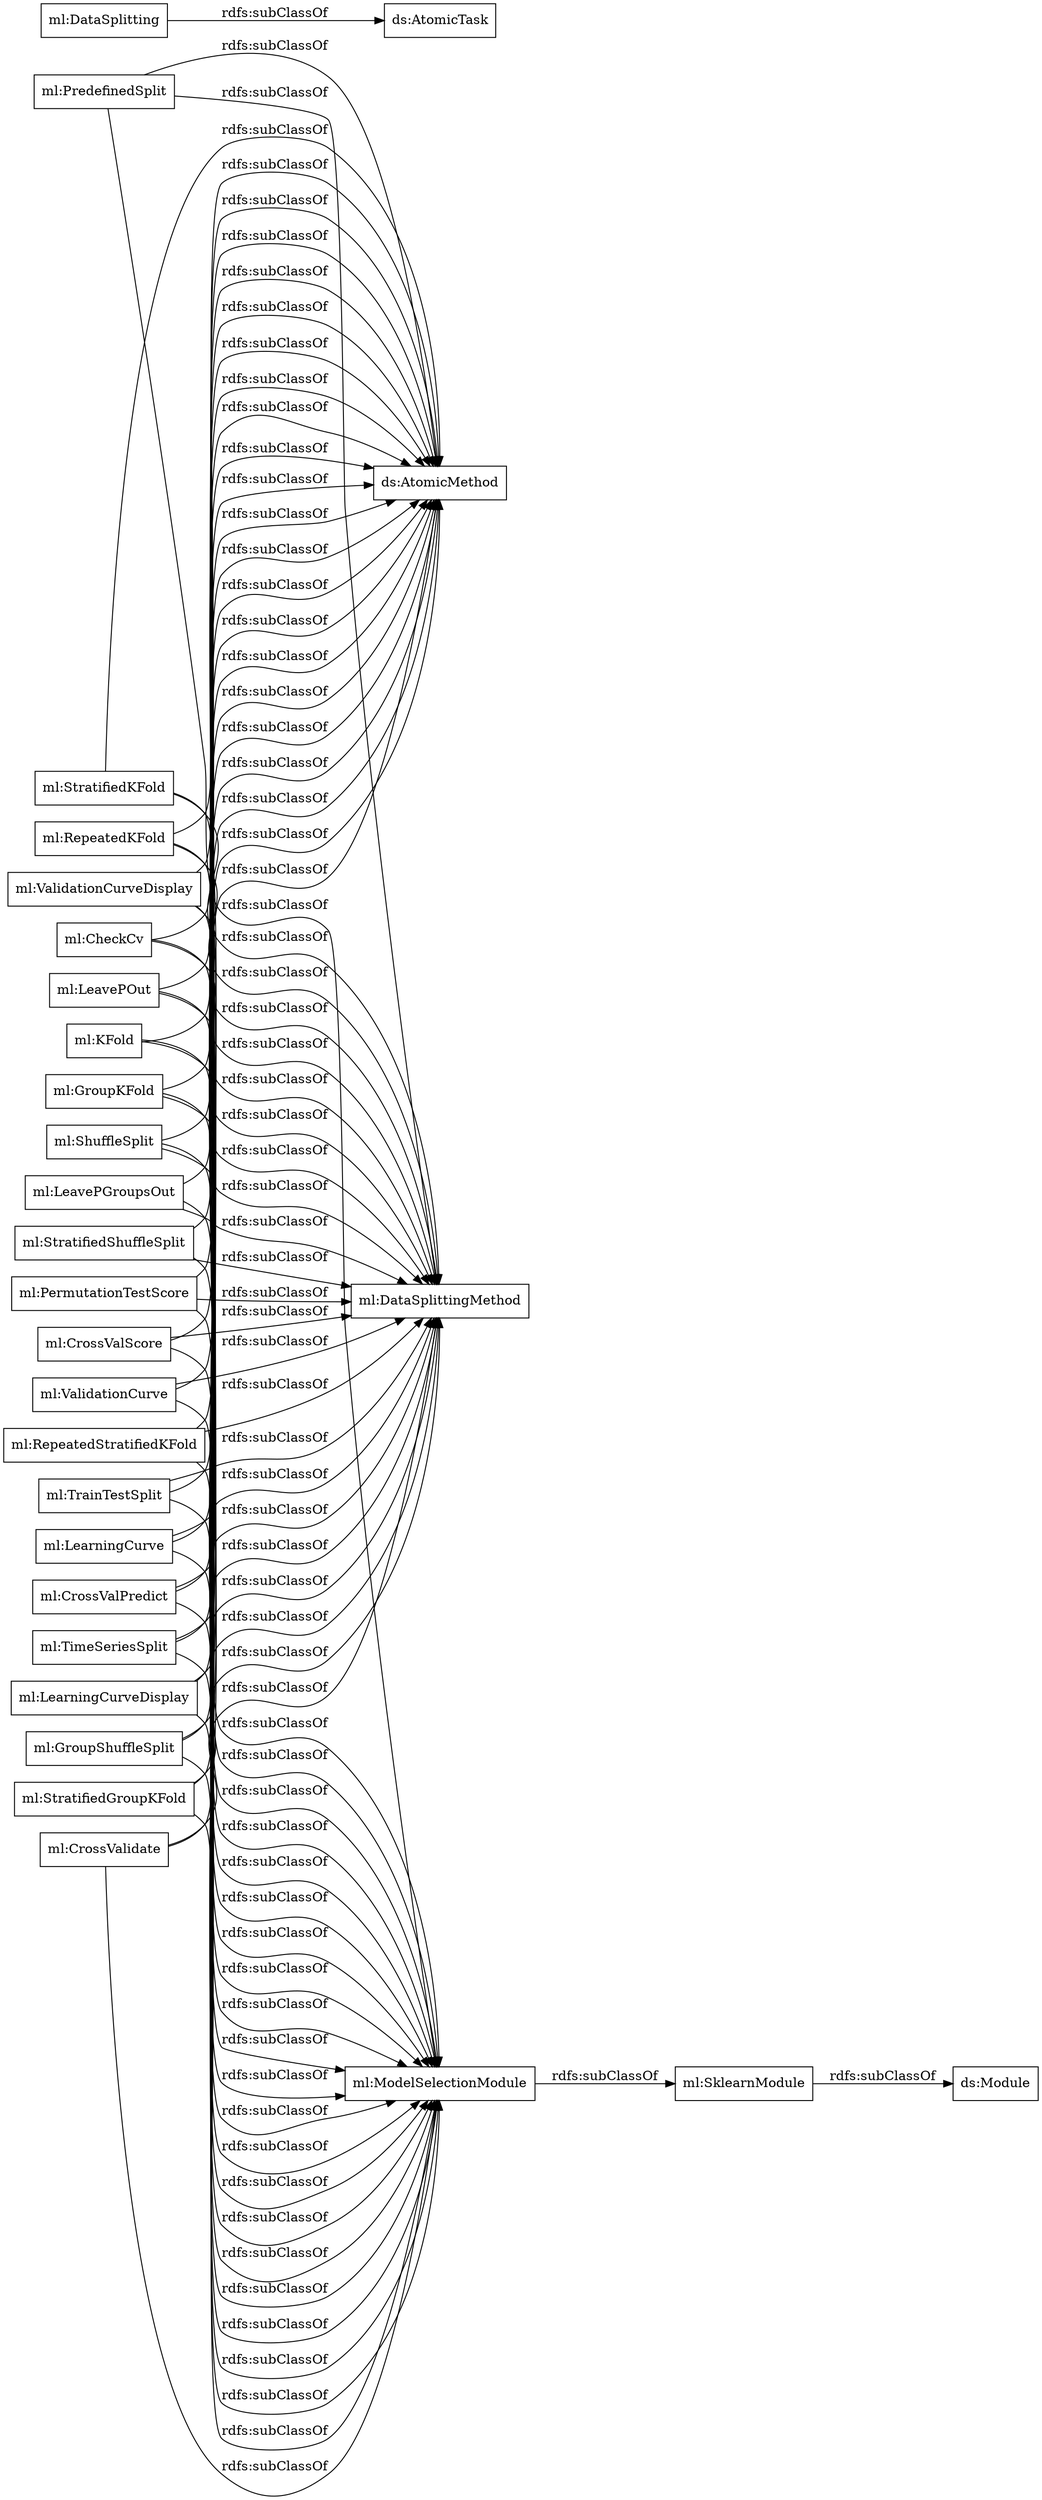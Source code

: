 digraph ar2dtool_diagram { 
rankdir=LR;
size="1000"
node [shape = rectangle, color="black"]; "ml:PredefinedSplit" "ml:GroupKFold" "ml:RepeatedStratifiedKFold" "ml:CrossValScore" "ml:CheckCv" "ml:RepeatedKFold" "ml:DataSplitting" "ml:TrainTestSplit" "ml:LeavePOut" "ml:StratifiedShuffleSplit" "ml:LeavePGroupsOut" "ml:ValidationCurve" "ml:SklearnModule" "ml:ValidationCurveDisplay" "ml:ModelSelectionModule" "ml:StratifiedKFold" "ml:TimeSeriesSplit" "ml:PermutationTestScore" "ml:GroupShuffleSplit" "ml:CrossValidate" "ml:CrossValPredict" "ml:KFold" "ml:LearningCurve" "ml:ShuffleSplit" "ml:LearningCurveDisplay" "ml:StratifiedGroupKFold" ; /*classes style*/
	"ml:StratifiedShuffleSplit" -> "ml:ModelSelectionModule" [ label = "rdfs:subClassOf" ];
	"ml:StratifiedShuffleSplit" -> "ml:DataSplittingMethod" [ label = "rdfs:subClassOf" ];
	"ml:StratifiedShuffleSplit" -> "ds:AtomicMethod" [ label = "rdfs:subClassOf" ];
	"ml:RepeatedStratifiedKFold" -> "ml:ModelSelectionModule" [ label = "rdfs:subClassOf" ];
	"ml:RepeatedStratifiedKFold" -> "ml:DataSplittingMethod" [ label = "rdfs:subClassOf" ];
	"ml:RepeatedStratifiedKFold" -> "ds:AtomicMethod" [ label = "rdfs:subClassOf" ];
	"ml:LeavePOut" -> "ml:ModelSelectionModule" [ label = "rdfs:subClassOf" ];
	"ml:LeavePOut" -> "ml:DataSplittingMethod" [ label = "rdfs:subClassOf" ];
	"ml:LeavePOut" -> "ds:AtomicMethod" [ label = "rdfs:subClassOf" ];
	"ml:KFold" -> "ml:ModelSelectionModule" [ label = "rdfs:subClassOf" ];
	"ml:KFold" -> "ml:DataSplittingMethod" [ label = "rdfs:subClassOf" ];
	"ml:KFold" -> "ds:AtomicMethod" [ label = "rdfs:subClassOf" ];
	"ml:CheckCv" -> "ml:ModelSelectionModule" [ label = "rdfs:subClassOf" ];
	"ml:CheckCv" -> "ml:DataSplittingMethod" [ label = "rdfs:subClassOf" ];
	"ml:CheckCv" -> "ds:AtomicMethod" [ label = "rdfs:subClassOf" ];
	"ml:ModelSelectionModule" -> "ml:SklearnModule" [ label = "rdfs:subClassOf" ];
	"ml:LeavePGroupsOut" -> "ml:ModelSelectionModule" [ label = "rdfs:subClassOf" ];
	"ml:LeavePGroupsOut" -> "ml:DataSplittingMethod" [ label = "rdfs:subClassOf" ];
	"ml:LeavePGroupsOut" -> "ds:AtomicMethod" [ label = "rdfs:subClassOf" ];
	"ml:DataSplitting" -> "ds:AtomicTask" [ label = "rdfs:subClassOf" ];
	"ml:GroupShuffleSplit" -> "ml:ModelSelectionModule" [ label = "rdfs:subClassOf" ];
	"ml:GroupShuffleSplit" -> "ml:DataSplittingMethod" [ label = "rdfs:subClassOf" ];
	"ml:GroupShuffleSplit" -> "ds:AtomicMethod" [ label = "rdfs:subClassOf" ];
	"ml:RepeatedKFold" -> "ml:ModelSelectionModule" [ label = "rdfs:subClassOf" ];
	"ml:RepeatedKFold" -> "ml:DataSplittingMethod" [ label = "rdfs:subClassOf" ];
	"ml:RepeatedKFold" -> "ds:AtomicMethod" [ label = "rdfs:subClassOf" ];
	"ml:ValidationCurve" -> "ml:ModelSelectionModule" [ label = "rdfs:subClassOf" ];
	"ml:ValidationCurve" -> "ml:DataSplittingMethod" [ label = "rdfs:subClassOf" ];
	"ml:ValidationCurve" -> "ds:AtomicMethod" [ label = "rdfs:subClassOf" ];
	"ml:PredefinedSplit" -> "ml:ModelSelectionModule" [ label = "rdfs:subClassOf" ];
	"ml:PredefinedSplit" -> "ml:DataSplittingMethod" [ label = "rdfs:subClassOf" ];
	"ml:PredefinedSplit" -> "ds:AtomicMethod" [ label = "rdfs:subClassOf" ];
	"ml:ValidationCurveDisplay" -> "ml:ModelSelectionModule" [ label = "rdfs:subClassOf" ];
	"ml:ValidationCurveDisplay" -> "ml:DataSplittingMethod" [ label = "rdfs:subClassOf" ];
	"ml:ValidationCurveDisplay" -> "ds:AtomicMethod" [ label = "rdfs:subClassOf" ];
	"ml:TrainTestSplit" -> "ml:ModelSelectionModule" [ label = "rdfs:subClassOf" ];
	"ml:TrainTestSplit" -> "ml:DataSplittingMethod" [ label = "rdfs:subClassOf" ];
	"ml:TrainTestSplit" -> "ds:AtomicMethod" [ label = "rdfs:subClassOf" ];
	"ml:SklearnModule" -> "ds:Module" [ label = "rdfs:subClassOf" ];
	"ml:LearningCurve" -> "ml:ModelSelectionModule" [ label = "rdfs:subClassOf" ];
	"ml:LearningCurve" -> "ml:DataSplittingMethod" [ label = "rdfs:subClassOf" ];
	"ml:LearningCurve" -> "ds:AtomicMethod" [ label = "rdfs:subClassOf" ];
	"ml:LearningCurveDisplay" -> "ml:ModelSelectionModule" [ label = "rdfs:subClassOf" ];
	"ml:LearningCurveDisplay" -> "ml:DataSplittingMethod" [ label = "rdfs:subClassOf" ];
	"ml:LearningCurveDisplay" -> "ds:AtomicMethod" [ label = "rdfs:subClassOf" ];
	"ml:CrossValidate" -> "ml:ModelSelectionModule" [ label = "rdfs:subClassOf" ];
	"ml:CrossValidate" -> "ml:DataSplittingMethod" [ label = "rdfs:subClassOf" ];
	"ml:CrossValidate" -> "ds:AtomicMethod" [ label = "rdfs:subClassOf" ];
	"ml:CrossValPredict" -> "ml:ModelSelectionModule" [ label = "rdfs:subClassOf" ];
	"ml:CrossValPredict" -> "ml:DataSplittingMethod" [ label = "rdfs:subClassOf" ];
	"ml:CrossValPredict" -> "ds:AtomicMethod" [ label = "rdfs:subClassOf" ];
	"ml:PermutationTestScore" -> "ml:ModelSelectionModule" [ label = "rdfs:subClassOf" ];
	"ml:PermutationTestScore" -> "ml:DataSplittingMethod" [ label = "rdfs:subClassOf" ];
	"ml:PermutationTestScore" -> "ds:AtomicMethod" [ label = "rdfs:subClassOf" ];
	"ml:StratifiedKFold" -> "ml:ModelSelectionModule" [ label = "rdfs:subClassOf" ];
	"ml:StratifiedKFold" -> "ml:DataSplittingMethod" [ label = "rdfs:subClassOf" ];
	"ml:StratifiedKFold" -> "ds:AtomicMethod" [ label = "rdfs:subClassOf" ];
	"ml:CrossValScore" -> "ml:ModelSelectionModule" [ label = "rdfs:subClassOf" ];
	"ml:CrossValScore" -> "ml:DataSplittingMethod" [ label = "rdfs:subClassOf" ];
	"ml:CrossValScore" -> "ds:AtomicMethod" [ label = "rdfs:subClassOf" ];
	"ml:ShuffleSplit" -> "ml:ModelSelectionModule" [ label = "rdfs:subClassOf" ];
	"ml:ShuffleSplit" -> "ml:DataSplittingMethod" [ label = "rdfs:subClassOf" ];
	"ml:ShuffleSplit" -> "ds:AtomicMethod" [ label = "rdfs:subClassOf" ];
	"ml:StratifiedGroupKFold" -> "ml:ModelSelectionModule" [ label = "rdfs:subClassOf" ];
	"ml:StratifiedGroupKFold" -> "ml:DataSplittingMethod" [ label = "rdfs:subClassOf" ];
	"ml:StratifiedGroupKFold" -> "ds:AtomicMethod" [ label = "rdfs:subClassOf" ];
	"ml:TimeSeriesSplit" -> "ml:ModelSelectionModule" [ label = "rdfs:subClassOf" ];
	"ml:TimeSeriesSplit" -> "ml:DataSplittingMethod" [ label = "rdfs:subClassOf" ];
	"ml:TimeSeriesSplit" -> "ds:AtomicMethod" [ label = "rdfs:subClassOf" ];
	"ml:GroupKFold" -> "ml:ModelSelectionModule" [ label = "rdfs:subClassOf" ];
	"ml:GroupKFold" -> "ml:DataSplittingMethod" [ label = "rdfs:subClassOf" ];
	"ml:GroupKFold" -> "ds:AtomicMethod" [ label = "rdfs:subClassOf" ];

}
